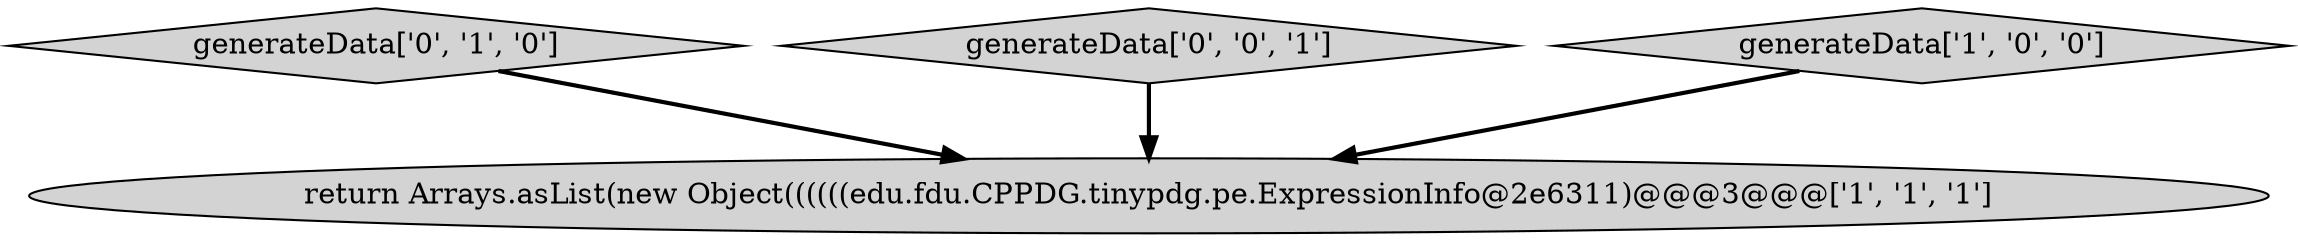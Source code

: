 digraph {
2 [style = filled, label = "generateData['0', '1', '0']", fillcolor = lightgray, shape = diamond image = "AAA0AAABBB2BBB"];
3 [style = filled, label = "generateData['0', '0', '1']", fillcolor = lightgray, shape = diamond image = "AAA0AAABBB3BBB"];
1 [style = filled, label = "return Arrays.asList(new Object((((((edu.fdu.CPPDG.tinypdg.pe.ExpressionInfo@2e6311)@@@3@@@['1', '1', '1']", fillcolor = lightgray, shape = ellipse image = "AAA0AAABBB1BBB"];
0 [style = filled, label = "generateData['1', '0', '0']", fillcolor = lightgray, shape = diamond image = "AAA0AAABBB1BBB"];
0->1 [style = bold, label=""];
2->1 [style = bold, label=""];
3->1 [style = bold, label=""];
}
